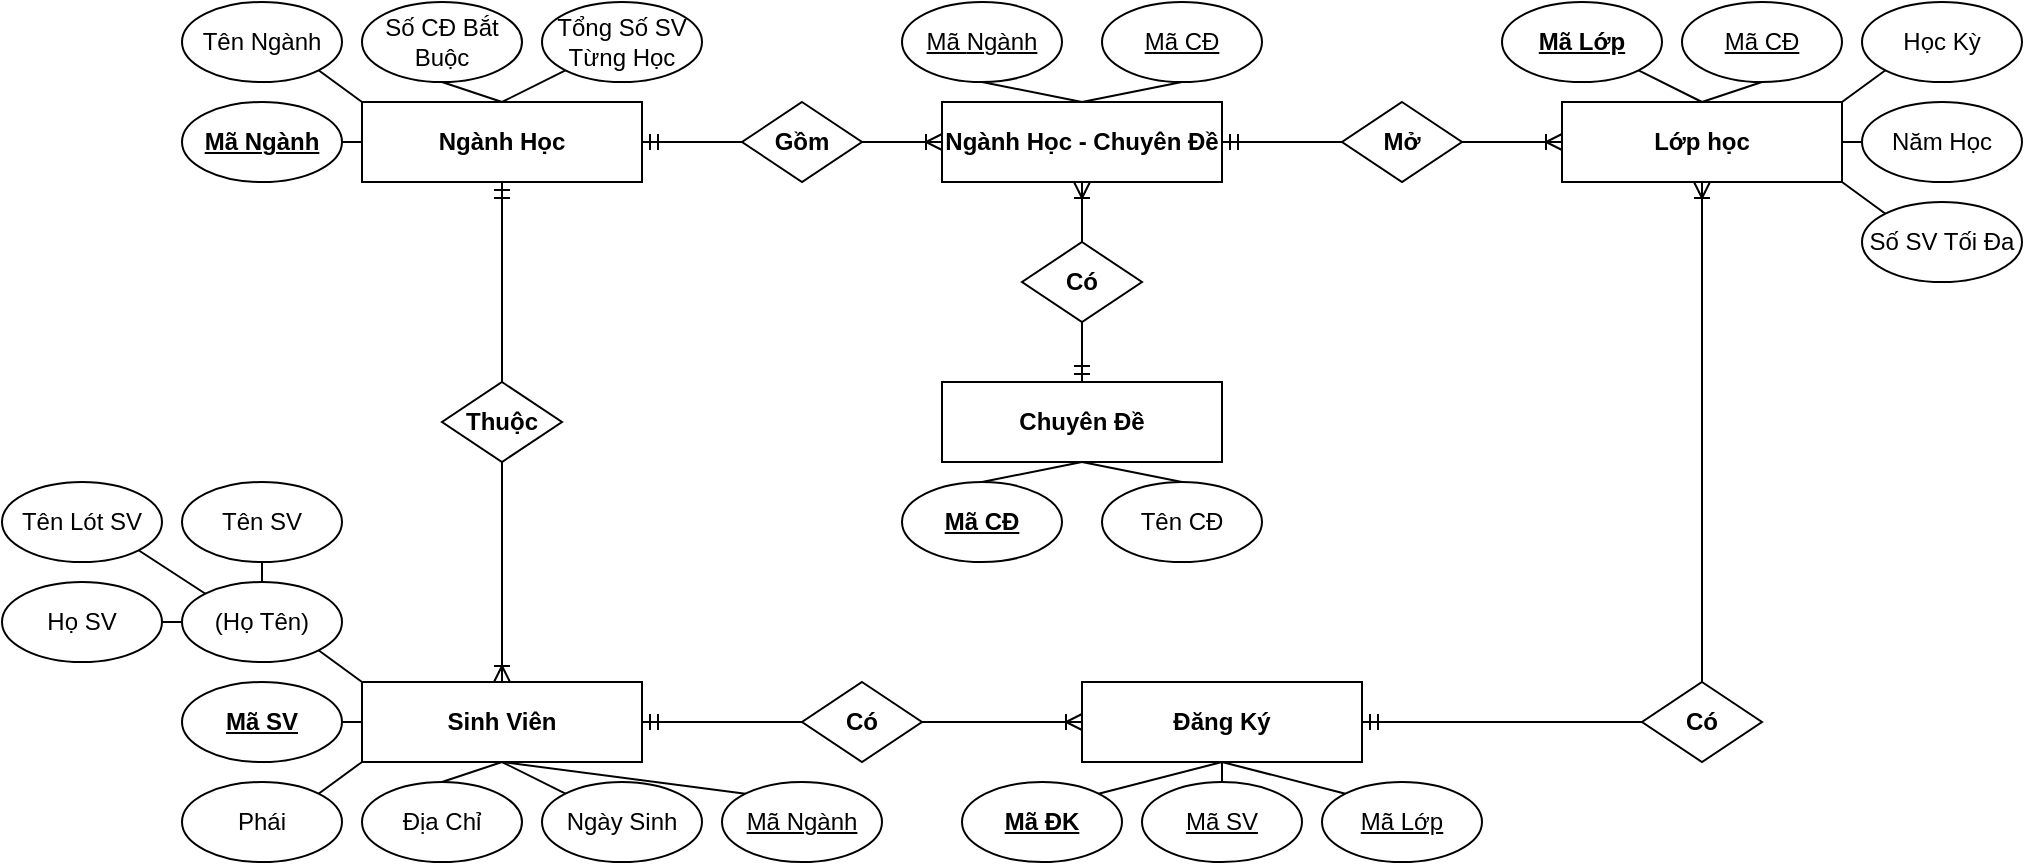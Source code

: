 <mxfile version="26.0.9">
  <diagram id="R2lEEEUBdFMjLlhIrx00" name="Page-1">
    <mxGraphModel dx="829" dy="571" grid="1" gridSize="10" guides="1" tooltips="1" connect="1" arrows="1" fold="1" page="1" pageScale="1" pageWidth="850" pageHeight="1100" math="0" shadow="0" extFonts="Permanent Marker^https://fonts.googleapis.com/css?family=Permanent+Marker">
      <root>
        <mxCell id="0" />
        <mxCell id="1" parent="0" />
        <mxCell id="F2-84yl-jAK-y81TS8-N-65" value="Sinh Viên" style="rounded=0;whiteSpace=wrap;html=1;fontStyle=1" parent="1" vertex="1">
          <mxGeometry x="220" y="1070" width="140" height="40" as="geometry" />
        </mxCell>
        <mxCell id="F2-84yl-jAK-y81TS8-N-66" value="(Họ Tên)" style="ellipse;whiteSpace=wrap;html=1;fontStyle=0" parent="1" vertex="1">
          <mxGeometry x="130" y="1020" width="80" height="40" as="geometry" />
        </mxCell>
        <mxCell id="F2-84yl-jAK-y81TS8-N-67" value="Ngày Sinh" style="ellipse;whiteSpace=wrap;html=1;fontStyle=0" parent="1" vertex="1">
          <mxGeometry x="310" y="1120" width="80" height="40" as="geometry" />
        </mxCell>
        <mxCell id="F2-84yl-jAK-y81TS8-N-68" value="Phái" style="ellipse;whiteSpace=wrap;html=1;fontStyle=0" parent="1" vertex="1">
          <mxGeometry x="130" y="1120" width="80" height="40" as="geometry" />
        </mxCell>
        <mxCell id="F2-84yl-jAK-y81TS8-N-69" value="&lt;u&gt;Mã SV&lt;/u&gt;" style="ellipse;whiteSpace=wrap;html=1;fontStyle=1" parent="1" vertex="1">
          <mxGeometry x="130" y="1070" width="80" height="40" as="geometry" />
        </mxCell>
        <mxCell id="F2-84yl-jAK-y81TS8-N-70" value="Địa Chỉ" style="ellipse;whiteSpace=wrap;html=1;fontStyle=0" parent="1" vertex="1">
          <mxGeometry x="220" y="1120" width="80" height="40" as="geometry" />
        </mxCell>
        <mxCell id="F2-84yl-jAK-y81TS8-N-71" value="" style="endArrow=none;html=1;rounded=0;entryX=1;entryY=0.5;entryDx=0;entryDy=0;exitX=0;exitY=0.5;exitDx=0;exitDy=0;fontStyle=1" parent="1" source="F2-84yl-jAK-y81TS8-N-65" target="F2-84yl-jAK-y81TS8-N-69" edge="1">
          <mxGeometry width="50" height="50" relative="1" as="geometry">
            <mxPoint x="250" y="1120" as="sourcePoint" />
            <mxPoint x="300" y="1070" as="targetPoint" />
          </mxGeometry>
        </mxCell>
        <mxCell id="F2-84yl-jAK-y81TS8-N-72" value="" style="endArrow=none;html=1;rounded=0;entryX=1;entryY=1;entryDx=0;entryDy=0;exitX=0;exitY=0;exitDx=0;exitDy=0;fontStyle=1" parent="1" source="F2-84yl-jAK-y81TS8-N-65" target="F2-84yl-jAK-y81TS8-N-66" edge="1">
          <mxGeometry width="50" height="50" relative="1" as="geometry">
            <mxPoint x="230" y="1120" as="sourcePoint" />
            <mxPoint x="280" y="1070" as="targetPoint" />
          </mxGeometry>
        </mxCell>
        <mxCell id="F2-84yl-jAK-y81TS8-N-73" value="" style="endArrow=none;html=1;rounded=0;entryX=1;entryY=0;entryDx=0;entryDy=0;exitX=0;exitY=1;exitDx=0;exitDy=0;fontStyle=1" parent="1" source="F2-84yl-jAK-y81TS8-N-65" target="F2-84yl-jAK-y81TS8-N-68" edge="1">
          <mxGeometry width="50" height="50" relative="1" as="geometry">
            <mxPoint x="230" y="1120" as="sourcePoint" />
            <mxPoint x="280" y="1070" as="targetPoint" />
          </mxGeometry>
        </mxCell>
        <mxCell id="F2-84yl-jAK-y81TS8-N-74" value="" style="endArrow=none;html=1;rounded=0;entryX=0;entryY=0;entryDx=0;entryDy=0;exitX=0.5;exitY=1;exitDx=0;exitDy=0;fontStyle=1" parent="1" source="F2-84yl-jAK-y81TS8-N-65" target="F2-84yl-jAK-y81TS8-N-67" edge="1">
          <mxGeometry width="50" height="50" relative="1" as="geometry">
            <mxPoint x="280" y="1120" as="sourcePoint" />
            <mxPoint x="330" y="1070" as="targetPoint" />
          </mxGeometry>
        </mxCell>
        <mxCell id="F2-84yl-jAK-y81TS8-N-75" value="" style="endArrow=none;html=1;rounded=0;entryX=0.5;entryY=0;entryDx=0;entryDy=0;fontStyle=1;exitX=0.5;exitY=1;exitDx=0;exitDy=0;" parent="1" source="F2-84yl-jAK-y81TS8-N-65" target="F2-84yl-jAK-y81TS8-N-70" edge="1">
          <mxGeometry width="50" height="50" relative="1" as="geometry">
            <mxPoint x="250" y="1120" as="sourcePoint" />
            <mxPoint x="330" y="1070" as="targetPoint" />
          </mxGeometry>
        </mxCell>
        <mxCell id="F2-84yl-jAK-y81TS8-N-76" value="Ngành Học" style="rounded=0;whiteSpace=wrap;html=1;fontStyle=1" parent="1" vertex="1">
          <mxGeometry x="220" y="780" width="140" height="40" as="geometry" />
        </mxCell>
        <mxCell id="F2-84yl-jAK-y81TS8-N-77" value="Tên Ngành" style="ellipse;whiteSpace=wrap;html=1;fontStyle=0" parent="1" vertex="1">
          <mxGeometry x="130" y="730" width="80" height="40" as="geometry" />
        </mxCell>
        <mxCell id="F2-84yl-jAK-y81TS8-N-78" value="Số CĐ Bắt Buộc" style="ellipse;whiteSpace=wrap;html=1;fontStyle=0" parent="1" vertex="1">
          <mxGeometry x="220" y="730" width="80" height="40" as="geometry" />
        </mxCell>
        <mxCell id="F2-84yl-jAK-y81TS8-N-79" value="&lt;u&gt;Mã Ngành&lt;/u&gt;" style="ellipse;whiteSpace=wrap;html=1;fontStyle=1" parent="1" vertex="1">
          <mxGeometry x="130" y="780" width="80" height="40" as="geometry" />
        </mxCell>
        <mxCell id="F2-84yl-jAK-y81TS8-N-80" value="Tổng Số SV&lt;div&gt;Từng Học&lt;/div&gt;" style="ellipse;whiteSpace=wrap;html=1;fontStyle=0" parent="1" vertex="1">
          <mxGeometry x="310" y="730" width="80" height="40" as="geometry" />
        </mxCell>
        <mxCell id="F2-84yl-jAK-y81TS8-N-81" value="" style="endArrow=none;html=1;rounded=0;entryX=1;entryY=0.5;entryDx=0;entryDy=0;exitX=0;exitY=0.5;exitDx=0;exitDy=0;fontStyle=1" parent="1" source="F2-84yl-jAK-y81TS8-N-76" target="F2-84yl-jAK-y81TS8-N-79" edge="1">
          <mxGeometry width="50" height="50" relative="1" as="geometry">
            <mxPoint x="250" y="810" as="sourcePoint" />
            <mxPoint x="300" y="760" as="targetPoint" />
          </mxGeometry>
        </mxCell>
        <mxCell id="F2-84yl-jAK-y81TS8-N-82" value="" style="endArrow=none;html=1;rounded=0;entryX=1;entryY=1;entryDx=0;entryDy=0;exitX=0;exitY=0;exitDx=0;exitDy=0;fontStyle=1" parent="1" source="F2-84yl-jAK-y81TS8-N-76" target="F2-84yl-jAK-y81TS8-N-77" edge="1">
          <mxGeometry width="50" height="50" relative="1" as="geometry">
            <mxPoint x="230" y="810" as="sourcePoint" />
            <mxPoint x="280" y="760" as="targetPoint" />
          </mxGeometry>
        </mxCell>
        <mxCell id="F2-84yl-jAK-y81TS8-N-83" value="" style="endArrow=none;html=1;rounded=0;entryX=0.5;entryY=1;entryDx=0;entryDy=0;exitX=0.5;exitY=0;exitDx=0;exitDy=0;fontStyle=1" parent="1" source="F2-84yl-jAK-y81TS8-N-76" target="F2-84yl-jAK-y81TS8-N-78" edge="1">
          <mxGeometry width="50" height="50" relative="1" as="geometry">
            <mxPoint x="260" y="840" as="sourcePoint" />
            <mxPoint x="280" y="760" as="targetPoint" />
          </mxGeometry>
        </mxCell>
        <mxCell id="F2-84yl-jAK-y81TS8-N-84" value="" style="endArrow=none;html=1;rounded=0;entryX=0;entryY=1;entryDx=0;entryDy=0;exitX=0.5;exitY=0;exitDx=0;exitDy=0;fontStyle=1" parent="1" source="F2-84yl-jAK-y81TS8-N-76" target="F2-84yl-jAK-y81TS8-N-80" edge="1">
          <mxGeometry width="50" height="50" relative="1" as="geometry">
            <mxPoint x="280" y="810" as="sourcePoint" />
            <mxPoint x="330" y="760" as="targetPoint" />
          </mxGeometry>
        </mxCell>
        <mxCell id="F2-84yl-jAK-y81TS8-N-85" value="Thuộc" style="rhombus;whiteSpace=wrap;html=1;fontStyle=1" parent="1" vertex="1">
          <mxGeometry x="260" y="920" width="60" height="40" as="geometry" />
        </mxCell>
        <mxCell id="F2-84yl-jAK-y81TS8-N-86" value="" style="endArrow=none;html=1;rounded=0;startArrow=ERoneToMany;startFill=0;fontStyle=1;entryX=0.5;entryY=1;entryDx=0;entryDy=0;" parent="1" target="F2-84yl-jAK-y81TS8-N-85" edge="1">
          <mxGeometry relative="1" as="geometry">
            <mxPoint x="290" y="1070" as="sourcePoint" />
            <mxPoint x="290.0" y="980" as="targetPoint" />
          </mxGeometry>
        </mxCell>
        <mxCell id="F2-84yl-jAK-y81TS8-N-87" value="" style="endArrow=none;html=1;rounded=0;startArrow=ERmandOne;startFill=0;fontStyle=1;exitX=0.5;exitY=1;exitDx=0;exitDy=0;entryX=0.5;entryY=0;entryDx=0;entryDy=0;" parent="1" source="F2-84yl-jAK-y81TS8-N-76" target="F2-84yl-jAK-y81TS8-N-85" edge="1">
          <mxGeometry relative="1" as="geometry">
            <mxPoint x="580" y="710" as="sourcePoint" />
            <mxPoint x="300" y="850" as="targetPoint" />
          </mxGeometry>
        </mxCell>
        <mxCell id="F2-84yl-jAK-y81TS8-N-88" value="Họ SV" style="ellipse;whiteSpace=wrap;html=1;fontStyle=0" parent="1" vertex="1">
          <mxGeometry x="40" y="1020" width="80" height="40" as="geometry" />
        </mxCell>
        <mxCell id="F2-84yl-jAK-y81TS8-N-89" value="Tên Lót SV" style="ellipse;whiteSpace=wrap;html=1;fontStyle=0" parent="1" vertex="1">
          <mxGeometry x="40" y="970" width="80" height="40" as="geometry" />
        </mxCell>
        <mxCell id="F2-84yl-jAK-y81TS8-N-90" value="Tên SV" style="ellipse;whiteSpace=wrap;html=1;fontStyle=0" parent="1" vertex="1">
          <mxGeometry x="130" y="970" width="80" height="40" as="geometry" />
        </mxCell>
        <mxCell id="F2-84yl-jAK-y81TS8-N-91" value="" style="endArrow=none;html=1;rounded=0;entryX=0;entryY=0;entryDx=0;entryDy=0;exitX=1;exitY=1;exitDx=0;exitDy=0;fontStyle=1" parent="1" source="F2-84yl-jAK-y81TS8-N-89" target="F2-84yl-jAK-y81TS8-N-66" edge="1">
          <mxGeometry width="50" height="50" relative="1" as="geometry">
            <mxPoint x="130" y="1160" as="sourcePoint" />
            <mxPoint x="180" y="1110" as="targetPoint" />
          </mxGeometry>
        </mxCell>
        <mxCell id="F2-84yl-jAK-y81TS8-N-92" value="" style="endArrow=none;html=1;rounded=0;entryX=0;entryY=0.5;entryDx=0;entryDy=0;exitX=1;exitY=0.5;exitDx=0;exitDy=0;fontStyle=1" parent="1" source="F2-84yl-jAK-y81TS8-N-88" target="F2-84yl-jAK-y81TS8-N-66" edge="1">
          <mxGeometry width="50" height="50" relative="1" as="geometry">
            <mxPoint x="130" y="1160" as="sourcePoint" />
            <mxPoint x="180" y="1110" as="targetPoint" />
          </mxGeometry>
        </mxCell>
        <mxCell id="F2-84yl-jAK-y81TS8-N-93" value="" style="endArrow=none;html=1;rounded=0;entryX=0.5;entryY=1;entryDx=0;entryDy=0;exitX=0.5;exitY=0;exitDx=0;exitDy=0;fontStyle=1" parent="1" source="F2-84yl-jAK-y81TS8-N-66" target="F2-84yl-jAK-y81TS8-N-90" edge="1">
          <mxGeometry width="50" height="50" relative="1" as="geometry">
            <mxPoint x="130" y="1160" as="sourcePoint" />
            <mxPoint x="180" y="1110" as="targetPoint" />
          </mxGeometry>
        </mxCell>
        <mxCell id="F2-84yl-jAK-y81TS8-N-97" value="Gồm" style="rhombus;whiteSpace=wrap;html=1;fontStyle=1" parent="1" vertex="1">
          <mxGeometry x="410" y="780" width="60" height="40" as="geometry" />
        </mxCell>
        <mxCell id="F2-84yl-jAK-y81TS8-N-98" value="" style="endArrow=ERoneToMany;html=1;rounded=0;exitX=1;exitY=0.5;exitDx=0;exitDy=0;endFill=0;fontStyle=1;entryX=0;entryY=0.5;entryDx=0;entryDy=0;" parent="1" source="F2-84yl-jAK-y81TS8-N-97" target="F2-84yl-jAK-y81TS8-N-102" edge="1">
          <mxGeometry width="50" height="50" relative="1" as="geometry">
            <mxPoint x="690" y="750" as="sourcePoint" />
            <mxPoint x="520" y="800" as="targetPoint" />
          </mxGeometry>
        </mxCell>
        <mxCell id="F2-84yl-jAK-y81TS8-N-99" value="" style="endArrow=none;html=1;rounded=0;entryX=0;entryY=0.5;entryDx=0;entryDy=0;startArrow=ERmandOne;startFill=0;fontStyle=1;exitX=1;exitY=0.5;exitDx=0;exitDy=0;" parent="1" source="F2-84yl-jAK-y81TS8-N-76" target="F2-84yl-jAK-y81TS8-N-97" edge="1">
          <mxGeometry width="50" height="50" relative="1" as="geometry">
            <mxPoint x="440" y="680" as="sourcePoint" />
            <mxPoint x="630" y="750" as="targetPoint" />
          </mxGeometry>
        </mxCell>
        <mxCell id="F2-84yl-jAK-y81TS8-N-102" value="Ngành Học - Chuyên Đề" style="rounded=0;whiteSpace=wrap;html=1;fontStyle=1" parent="1" vertex="1">
          <mxGeometry x="510" y="780" width="140" height="40" as="geometry" />
        </mxCell>
        <mxCell id="F2-84yl-jAK-y81TS8-N-105" value="Mở" style="rhombus;whiteSpace=wrap;html=1;fontStyle=1" parent="1" vertex="1">
          <mxGeometry x="710" y="780" width="60" height="40" as="geometry" />
        </mxCell>
        <mxCell id="F2-84yl-jAK-y81TS8-N-106" value="Tên&amp;nbsp;CĐ" style="ellipse;whiteSpace=wrap;html=1;align=center;fontStyle=0" parent="1" vertex="1">
          <mxGeometry x="590" y="970" width="80" height="40" as="geometry" />
        </mxCell>
        <mxCell id="F2-84yl-jAK-y81TS8-N-107" value="&lt;u&gt;Mã CĐ&lt;/u&gt;" style="ellipse;whiteSpace=wrap;html=1;fontStyle=0" parent="1" vertex="1">
          <mxGeometry x="590" y="730" width="80" height="40" as="geometry" />
        </mxCell>
        <mxCell id="F2-84yl-jAK-y81TS8-N-108" value="" style="endArrow=none;html=1;rounded=0;entryX=0.5;entryY=0;entryDx=0;entryDy=0;fontStyle=1;exitX=0.5;exitY=1;exitDx=0;exitDy=0;" parent="1" source="kBdyMD0LJ_XTH1eCPk1Y-3" target="F2-84yl-jAK-y81TS8-N-106" edge="1">
          <mxGeometry width="50" height="50" relative="1" as="geometry">
            <mxPoint x="400" y="1010" as="sourcePoint" />
            <mxPoint x="605" y="780" as="targetPoint" />
          </mxGeometry>
        </mxCell>
        <mxCell id="F2-84yl-jAK-y81TS8-N-109" value="" style="endArrow=none;html=1;rounded=0;entryX=0.5;entryY=0;entryDx=0;entryDy=0;exitX=0.5;exitY=1;exitDx=0;exitDy=0;fontStyle=1" parent="1" source="F2-84yl-jAK-y81TS8-N-107" target="F2-84yl-jAK-y81TS8-N-102" edge="1">
          <mxGeometry width="50" height="50" relative="1" as="geometry">
            <mxPoint x="865" y="610" as="sourcePoint" />
            <mxPoint x="875" y="610" as="targetPoint" />
          </mxGeometry>
        </mxCell>
        <mxCell id="F2-84yl-jAK-y81TS8-N-110" value="" style="endArrow=none;html=1;rounded=0;entryX=0;entryY=0.5;entryDx=0;entryDy=0;startArrow=ERmandOne;startFill=0;fontStyle=1;exitX=1;exitY=0.5;exitDx=0;exitDy=0;" parent="1" source="F2-84yl-jAK-y81TS8-N-102" target="F2-84yl-jAK-y81TS8-N-105" edge="1">
          <mxGeometry width="50" height="50" relative="1" as="geometry">
            <mxPoint x="660" y="800" as="sourcePoint" />
            <mxPoint x="930" y="790" as="targetPoint" />
          </mxGeometry>
        </mxCell>
        <mxCell id="F2-84yl-jAK-y81TS8-N-111" value="Lớp học" style="rounded=0;whiteSpace=wrap;html=1;fontStyle=1" parent="1" vertex="1">
          <mxGeometry x="820" y="780" width="140" height="40" as="geometry" />
        </mxCell>
        <mxCell id="F2-84yl-jAK-y81TS8-N-112" value="" style="endArrow=ERoneToMany;html=1;rounded=0;exitX=1;exitY=0.5;exitDx=0;exitDy=0;endFill=0;fontStyle=1;entryX=0;entryY=0.5;entryDx=0;entryDy=0;" parent="1" source="F2-84yl-jAK-y81TS8-N-105" target="F2-84yl-jAK-y81TS8-N-111" edge="1">
          <mxGeometry width="50" height="50" relative="1" as="geometry">
            <mxPoint x="930" y="840" as="sourcePoint" />
            <mxPoint x="840" y="730" as="targetPoint" />
          </mxGeometry>
        </mxCell>
        <mxCell id="F2-84yl-jAK-y81TS8-N-113" value="&lt;u&gt;Mã Lớp&lt;/u&gt;" style="ellipse;whiteSpace=wrap;html=1;fontStyle=1" parent="1" vertex="1">
          <mxGeometry x="790" y="730" width="80" height="40" as="geometry" />
        </mxCell>
        <mxCell id="F2-84yl-jAK-y81TS8-N-115" value="" style="endArrow=none;html=1;rounded=0;exitX=1;exitY=1;exitDx=0;exitDy=0;fontStyle=1;entryX=0.5;entryY=0;entryDx=0;entryDy=0;" parent="1" source="F2-84yl-jAK-y81TS8-N-113" target="F2-84yl-jAK-y81TS8-N-111" edge="1">
          <mxGeometry width="50" height="50" relative="1" as="geometry">
            <mxPoint x="990" y="630" as="sourcePoint" />
            <mxPoint x="1060" y="720" as="targetPoint" />
          </mxGeometry>
        </mxCell>
        <mxCell id="hhyXcbQ__l1iHutsQve8-4" value="Đăng Ký" style="rounded=0;whiteSpace=wrap;html=1;fontStyle=1" parent="1" vertex="1">
          <mxGeometry x="580" y="1070" width="140" height="40" as="geometry" />
        </mxCell>
        <mxCell id="hhyXcbQ__l1iHutsQve8-6" value="Học Kỳ" style="ellipse;whiteSpace=wrap;html=1;fontStyle=0" parent="1" vertex="1">
          <mxGeometry x="970" y="730" width="80" height="40" as="geometry" />
        </mxCell>
        <mxCell id="hhyXcbQ__l1iHutsQve8-7" value="&lt;u&gt;Mã CĐ&lt;/u&gt;" style="ellipse;whiteSpace=wrap;html=1;fontStyle=0" parent="1" vertex="1">
          <mxGeometry x="880" y="730" width="80" height="40" as="geometry" />
        </mxCell>
        <mxCell id="hhyXcbQ__l1iHutsQve8-9" value="" style="endArrow=none;html=1;rounded=0;exitX=0.5;exitY=1;exitDx=0;exitDy=0;fontStyle=1;entryX=0.5;entryY=0;entryDx=0;entryDy=0;" parent="1" source="hhyXcbQ__l1iHutsQve8-7" target="F2-84yl-jAK-y81TS8-N-111" edge="1">
          <mxGeometry width="50" height="50" relative="1" as="geometry">
            <mxPoint x="850" y="770" as="sourcePoint" />
            <mxPoint x="900" y="790" as="targetPoint" />
          </mxGeometry>
        </mxCell>
        <mxCell id="hhyXcbQ__l1iHutsQve8-11" value="" style="endArrow=none;html=1;rounded=0;exitX=0;exitY=1;exitDx=0;exitDy=0;fontStyle=1;entryX=1;entryY=0;entryDx=0;entryDy=0;" parent="1" source="hhyXcbQ__l1iHutsQve8-6" target="F2-84yl-jAK-y81TS8-N-111" edge="1">
          <mxGeometry width="50" height="50" relative="1" as="geometry">
            <mxPoint x="838" y="774" as="sourcePoint" />
            <mxPoint x="900" y="790" as="targetPoint" />
          </mxGeometry>
        </mxCell>
        <mxCell id="hhyXcbQ__l1iHutsQve8-12" value="&lt;u style=&quot;border-color: var(--border-color);&quot;&gt;Mã Lớp&lt;/u&gt;" style="ellipse;whiteSpace=wrap;html=1;fontStyle=0" parent="1" vertex="1">
          <mxGeometry x="700" y="1120" width="80" height="40" as="geometry" />
        </mxCell>
        <mxCell id="hhyXcbQ__l1iHutsQve8-13" value="&lt;u&gt;Mã SV&lt;/u&gt;" style="ellipse;whiteSpace=wrap;html=1;fontStyle=0" parent="1" vertex="1">
          <mxGeometry x="610" y="1120" width="80" height="40" as="geometry" />
        </mxCell>
        <mxCell id="hhyXcbQ__l1iHutsQve8-14" value="&lt;u&gt;Mã ĐK&lt;/u&gt;" style="ellipse;whiteSpace=wrap;html=1;fontStyle=1" parent="1" vertex="1">
          <mxGeometry x="520" y="1120" width="80" height="40" as="geometry" />
        </mxCell>
        <mxCell id="hhyXcbQ__l1iHutsQve8-15" value="" style="endArrow=none;html=1;rounded=0;entryX=1;entryY=0;entryDx=0;entryDy=0;exitX=0.5;exitY=1;exitDx=0;exitDy=0;fontStyle=1" parent="1" source="hhyXcbQ__l1iHutsQve8-4" target="hhyXcbQ__l1iHutsQve8-14" edge="1">
          <mxGeometry width="50" height="50" relative="1" as="geometry">
            <mxPoint x="600" y="1170" as="sourcePoint" />
            <mxPoint x="578" y="1186" as="targetPoint" />
          </mxGeometry>
        </mxCell>
        <mxCell id="hhyXcbQ__l1iHutsQve8-16" value="" style="endArrow=none;html=1;rounded=0;entryX=0.5;entryY=0;entryDx=0;entryDy=0;exitX=0.5;exitY=1;exitDx=0;exitDy=0;fontStyle=1" parent="1" source="hhyXcbQ__l1iHutsQve8-4" target="hhyXcbQ__l1iHutsQve8-13" edge="1">
          <mxGeometry width="50" height="50" relative="1" as="geometry">
            <mxPoint x="610" y="1180" as="sourcePoint" />
            <mxPoint x="588" y="1196" as="targetPoint" />
          </mxGeometry>
        </mxCell>
        <mxCell id="hhyXcbQ__l1iHutsQve8-17" value="" style="endArrow=none;html=1;rounded=0;entryX=0;entryY=0;entryDx=0;entryDy=0;exitX=0.5;exitY=1;exitDx=0;exitDy=0;fontStyle=1" parent="1" source="hhyXcbQ__l1iHutsQve8-4" target="hhyXcbQ__l1iHutsQve8-12" edge="1">
          <mxGeometry width="50" height="50" relative="1" as="geometry">
            <mxPoint x="620" y="1190" as="sourcePoint" />
            <mxPoint x="598" y="1206" as="targetPoint" />
          </mxGeometry>
        </mxCell>
        <mxCell id="hhyXcbQ__l1iHutsQve8-18" value="" style="endArrow=ERmandOne;html=1;rounded=0;startArrow=none;startFill=0;endFill=0;fontStyle=1;entryX=1;entryY=0.5;entryDx=0;entryDy=0;exitX=0;exitY=0.5;exitDx=0;exitDy=0;" parent="1" source="hhyXcbQ__l1iHutsQve8-19" target="F2-84yl-jAK-y81TS8-N-65" edge="1">
          <mxGeometry width="50" height="50" relative="1" as="geometry">
            <mxPoint x="500" y="1100" as="sourcePoint" />
            <mxPoint x="450" y="1120" as="targetPoint" />
          </mxGeometry>
        </mxCell>
        <mxCell id="hhyXcbQ__l1iHutsQve8-19" value="Có" style="rhombus;whiteSpace=wrap;html=1;fontStyle=1" parent="1" vertex="1">
          <mxGeometry x="440" y="1070" width="60" height="40" as="geometry" />
        </mxCell>
        <mxCell id="hhyXcbQ__l1iHutsQve8-20" value="" style="endArrow=none;html=1;rounded=0;entryX=1;entryY=0.5;entryDx=0;entryDy=0;startArrow=ERoneToMany;startFill=0;fontStyle=1;exitX=0;exitY=0.5;exitDx=0;exitDy=0;" parent="1" source="hhyXcbQ__l1iHutsQve8-4" target="hhyXcbQ__l1iHutsQve8-19" edge="1">
          <mxGeometry width="50" height="50" relative="1" as="geometry">
            <mxPoint x="510" y="1020" as="sourcePoint" />
            <mxPoint x="740" y="940" as="targetPoint" />
          </mxGeometry>
        </mxCell>
        <mxCell id="hhyXcbQ__l1iHutsQve8-21" value="Số SV Tối Đa" style="ellipse;whiteSpace=wrap;html=1;align=center;fontStyle=0" parent="1" vertex="1">
          <mxGeometry x="970" y="830" width="80" height="40" as="geometry" />
        </mxCell>
        <mxCell id="hhyXcbQ__l1iHutsQve8-29" value="" style="endArrow=none;html=1;rounded=0;endFill=0;startFill=0;startArrow=ERoneToMany;fontStyle=1;entryX=0.5;entryY=0;entryDx=0;entryDy=0;exitX=0.5;exitY=1;exitDx=0;exitDy=0;" parent="1" source="F2-84yl-jAK-y81TS8-N-111" target="hhyXcbQ__l1iHutsQve8-30" edge="1">
          <mxGeometry width="50" height="50" relative="1" as="geometry">
            <mxPoint x="855" y="820" as="sourcePoint" />
            <mxPoint x="830" y="1080" as="targetPoint" />
          </mxGeometry>
        </mxCell>
        <mxCell id="hhyXcbQ__l1iHutsQve8-30" value="Có" style="rhombus;whiteSpace=wrap;html=1;fontStyle=1" parent="1" vertex="1">
          <mxGeometry x="860" y="1070" width="60" height="40" as="geometry" />
        </mxCell>
        <mxCell id="hhyXcbQ__l1iHutsQve8-31" value="" style="endArrow=ERmandOne;html=1;rounded=0;entryX=1;entryY=0.5;entryDx=0;entryDy=0;startArrow=none;startFill=0;endFill=0;fontStyle=1;exitX=0;exitY=0.5;exitDx=0;exitDy=0;" parent="1" source="hhyXcbQ__l1iHutsQve8-30" target="hhyXcbQ__l1iHutsQve8-4" edge="1">
          <mxGeometry width="50" height="50" relative="1" as="geometry">
            <mxPoint x="855" y="1140" as="sourcePoint" />
            <mxPoint x="830" y="1160" as="targetPoint" />
          </mxGeometry>
        </mxCell>
        <mxCell id="UdfOr428yFJoKSbEyXkB-1" value="Năm Học" style="ellipse;whiteSpace=wrap;html=1;fontStyle=0" parent="1" vertex="1">
          <mxGeometry x="970" y="780" width="80" height="40" as="geometry" />
        </mxCell>
        <mxCell id="UdfOr428yFJoKSbEyXkB-2" value="" style="edgeStyle=none;orthogonalLoop=1;jettySize=auto;html=1;rounded=0;exitX=0;exitY=0.5;exitDx=0;exitDy=0;endArrow=none;endFill=0;" parent="1" source="UdfOr428yFJoKSbEyXkB-1" edge="1">
          <mxGeometry width="80" relative="1" as="geometry">
            <mxPoint x="1070" y="820" as="sourcePoint" />
            <mxPoint x="960" y="800" as="targetPoint" />
            <Array as="points" />
          </mxGeometry>
        </mxCell>
        <mxCell id="UdfOr428yFJoKSbEyXkB-4" value="&lt;u&gt;Mã&amp;nbsp;&lt;/u&gt;&lt;u&gt;Ngành&lt;/u&gt;" style="ellipse;whiteSpace=wrap;html=1;fontStyle=0" parent="1" vertex="1">
          <mxGeometry x="490" y="730" width="80" height="40" as="geometry" />
        </mxCell>
        <mxCell id="du5ATAQoCMA2-nmegP9V-1" value="" style="endArrow=none;html=1;rounded=0;entryX=0.5;entryY=1;entryDx=0;entryDy=0;fontStyle=1;exitX=0.5;exitY=0;exitDx=0;exitDy=0;" parent="1" source="F2-84yl-jAK-y81TS8-N-102" target="UdfOr428yFJoKSbEyXkB-4" edge="1">
          <mxGeometry width="50" height="50" relative="1" as="geometry">
            <mxPoint x="740" y="890" as="sourcePoint" />
            <mxPoint x="590" y="830" as="targetPoint" />
          </mxGeometry>
        </mxCell>
        <mxCell id="du5ATAQoCMA2-nmegP9V-2" value="&lt;u&gt;Mã Ngành&lt;/u&gt;" style="ellipse;whiteSpace=wrap;html=1;fontStyle=0" parent="1" vertex="1">
          <mxGeometry x="400" y="1120" width="80" height="40" as="geometry" />
        </mxCell>
        <mxCell id="du5ATAQoCMA2-nmegP9V-3" value="" style="endArrow=none;html=1;rounded=0;entryX=0;entryY=0;entryDx=0;entryDy=0;exitX=0.5;exitY=1;exitDx=0;exitDy=0;fontStyle=1" parent="1" source="F2-84yl-jAK-y81TS8-N-65" target="du5ATAQoCMA2-nmegP9V-2" edge="1">
          <mxGeometry width="50" height="50" relative="1" as="geometry">
            <mxPoint x="300" y="1120" as="sourcePoint" />
            <mxPoint x="332" y="1136" as="targetPoint" />
          </mxGeometry>
        </mxCell>
        <mxCell id="du5ATAQoCMA2-nmegP9V-4" value="" style="endArrow=none;html=1;rounded=0;exitX=0;exitY=0;exitDx=0;exitDy=0;fontStyle=1;entryX=1;entryY=1;entryDx=0;entryDy=0;" parent="1" source="hhyXcbQ__l1iHutsQve8-21" target="F2-84yl-jAK-y81TS8-N-111" edge="1">
          <mxGeometry width="50" height="50" relative="1" as="geometry">
            <mxPoint x="992" y="774" as="sourcePoint" />
            <mxPoint x="900" y="790" as="targetPoint" />
          </mxGeometry>
        </mxCell>
        <mxCell id="kBdyMD0LJ_XTH1eCPk1Y-3" value="Chuyên Đề" style="rounded=0;whiteSpace=wrap;html=1;fontStyle=1" vertex="1" parent="1">
          <mxGeometry x="510" y="920" width="140" height="40" as="geometry" />
        </mxCell>
        <mxCell id="kBdyMD0LJ_XTH1eCPk1Y-4" value="" style="endArrow=none;html=1;rounded=0;entryX=0.5;entryY=1;entryDx=0;entryDy=0;exitX=0.5;exitY=0;exitDx=0;exitDy=0;fontStyle=1" edge="1" source="kBdyMD0LJ_XTH1eCPk1Y-5" parent="1" target="kBdyMD0LJ_XTH1eCPk1Y-3">
          <mxGeometry width="50" height="50" relative="1" as="geometry">
            <mxPoint x="740" y="870" as="sourcePoint" />
            <mxPoint x="455" y="1040" as="targetPoint" />
          </mxGeometry>
        </mxCell>
        <mxCell id="kBdyMD0LJ_XTH1eCPk1Y-5" value="&lt;u&gt;Mã CĐ&lt;/u&gt;" style="ellipse;whiteSpace=wrap;html=1;fontStyle=1" vertex="1" parent="1">
          <mxGeometry x="490" y="970" width="80" height="40" as="geometry" />
        </mxCell>
        <mxCell id="kBdyMD0LJ_XTH1eCPk1Y-6" value="" style="endArrow=ERmandOne;html=1;rounded=0;startArrow=none;startFill=0;endFill=0;fontStyle=1;entryX=0.5;entryY=0;entryDx=0;entryDy=0;exitX=0.5;exitY=1;exitDx=0;exitDy=0;" edge="1" parent="1" source="kBdyMD0LJ_XTH1eCPk1Y-7" target="kBdyMD0LJ_XTH1eCPk1Y-3">
          <mxGeometry width="50" height="50" relative="1" as="geometry">
            <mxPoint x="740" y="890" as="sourcePoint" />
            <mxPoint x="600" y="880" as="targetPoint" />
          </mxGeometry>
        </mxCell>
        <mxCell id="kBdyMD0LJ_XTH1eCPk1Y-7" value="Có" style="rhombus;whiteSpace=wrap;html=1;fontStyle=1" vertex="1" parent="1">
          <mxGeometry x="550" y="850" width="60" height="40" as="geometry" />
        </mxCell>
        <mxCell id="kBdyMD0LJ_XTH1eCPk1Y-8" value="" style="endArrow=none;html=1;rounded=0;entryX=0.5;entryY=0;entryDx=0;entryDy=0;startArrow=ERoneToMany;startFill=0;fontStyle=1;exitX=0.5;exitY=1;exitDx=0;exitDy=0;" edge="1" parent="1" target="kBdyMD0LJ_XTH1eCPk1Y-7" source="F2-84yl-jAK-y81TS8-N-102">
          <mxGeometry width="50" height="50" relative="1" as="geometry">
            <mxPoint x="820" y="880" as="sourcePoint" />
            <mxPoint x="980" y="730" as="targetPoint" />
          </mxGeometry>
        </mxCell>
      </root>
    </mxGraphModel>
  </diagram>
</mxfile>

